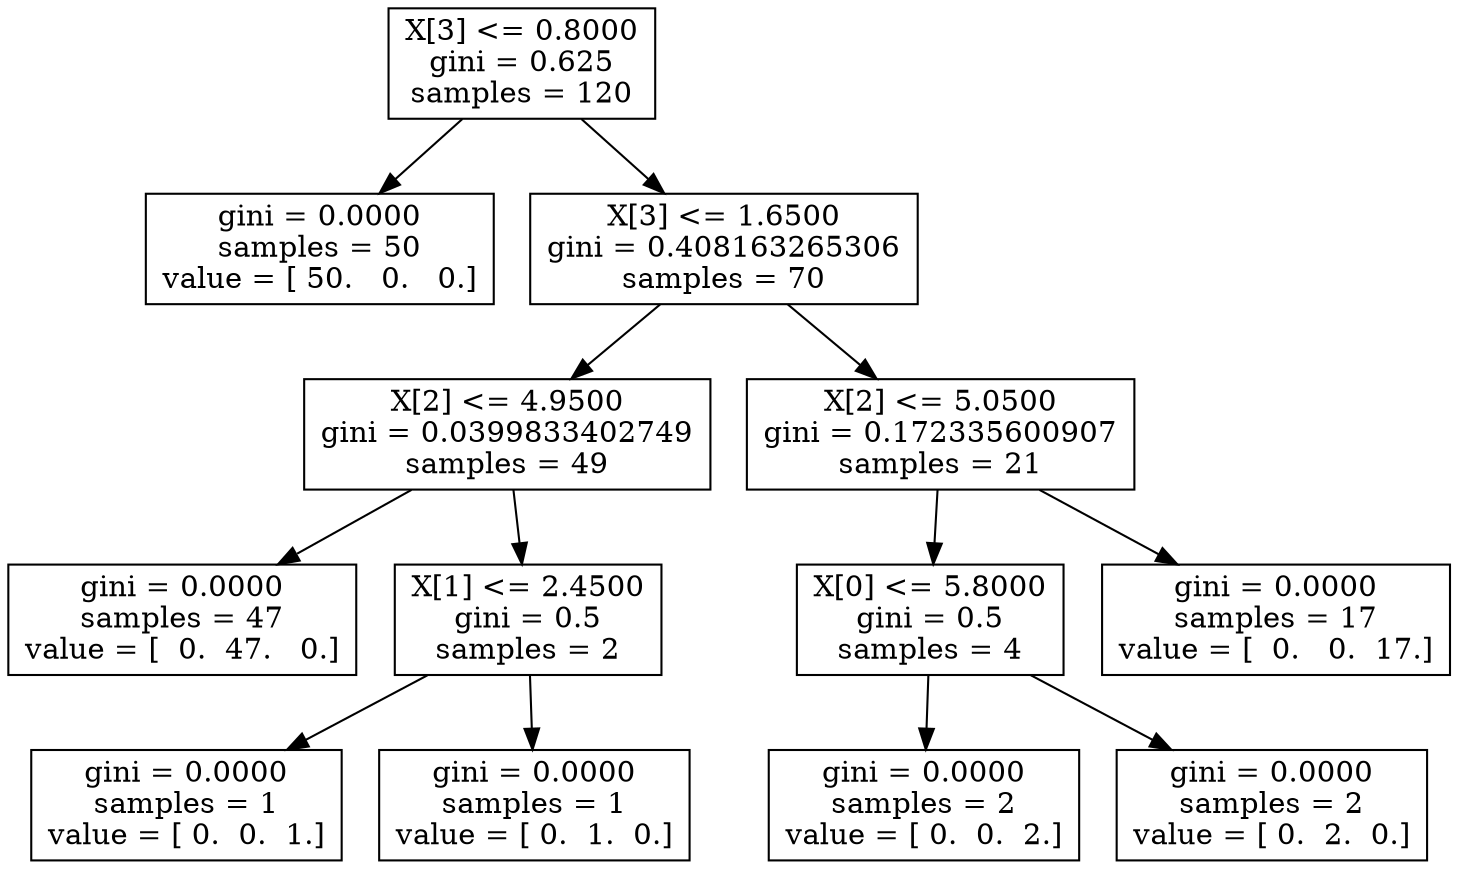 digraph Tree {
0 [label="X[3] <= 0.8000\ngini = 0.625\nsamples = 120", shape="box"] ;
1 [label="gini = 0.0000\nsamples = 50\nvalue = [ 50.   0.   0.]", shape="box"] ;
0 -> 1 ;
2 [label="X[3] <= 1.6500\ngini = 0.408163265306\nsamples = 70", shape="box"] ;
0 -> 2 ;
3 [label="X[2] <= 4.9500\ngini = 0.0399833402749\nsamples = 49", shape="box"] ;
2 -> 3 ;
4 [label="gini = 0.0000\nsamples = 47\nvalue = [  0.  47.   0.]", shape="box"] ;
3 -> 4 ;
5 [label="X[1] <= 2.4500\ngini = 0.5\nsamples = 2", shape="box"] ;
3 -> 5 ;
6 [label="gini = 0.0000\nsamples = 1\nvalue = [ 0.  0.  1.]", shape="box"] ;
5 -> 6 ;
7 [label="gini = 0.0000\nsamples = 1\nvalue = [ 0.  1.  0.]", shape="box"] ;
5 -> 7 ;
8 [label="X[2] <= 5.0500\ngini = 0.172335600907\nsamples = 21", shape="box"] ;
2 -> 8 ;
9 [label="X[0] <= 5.8000\ngini = 0.5\nsamples = 4", shape="box"] ;
8 -> 9 ;
10 [label="gini = 0.0000\nsamples = 2\nvalue = [ 0.  0.  2.]", shape="box"] ;
9 -> 10 ;
11 [label="gini = 0.0000\nsamples = 2\nvalue = [ 0.  2.  0.]", shape="box"] ;
9 -> 11 ;
12 [label="gini = 0.0000\nsamples = 17\nvalue = [  0.   0.  17.]", shape="box"] ;
8 -> 12 ;
}